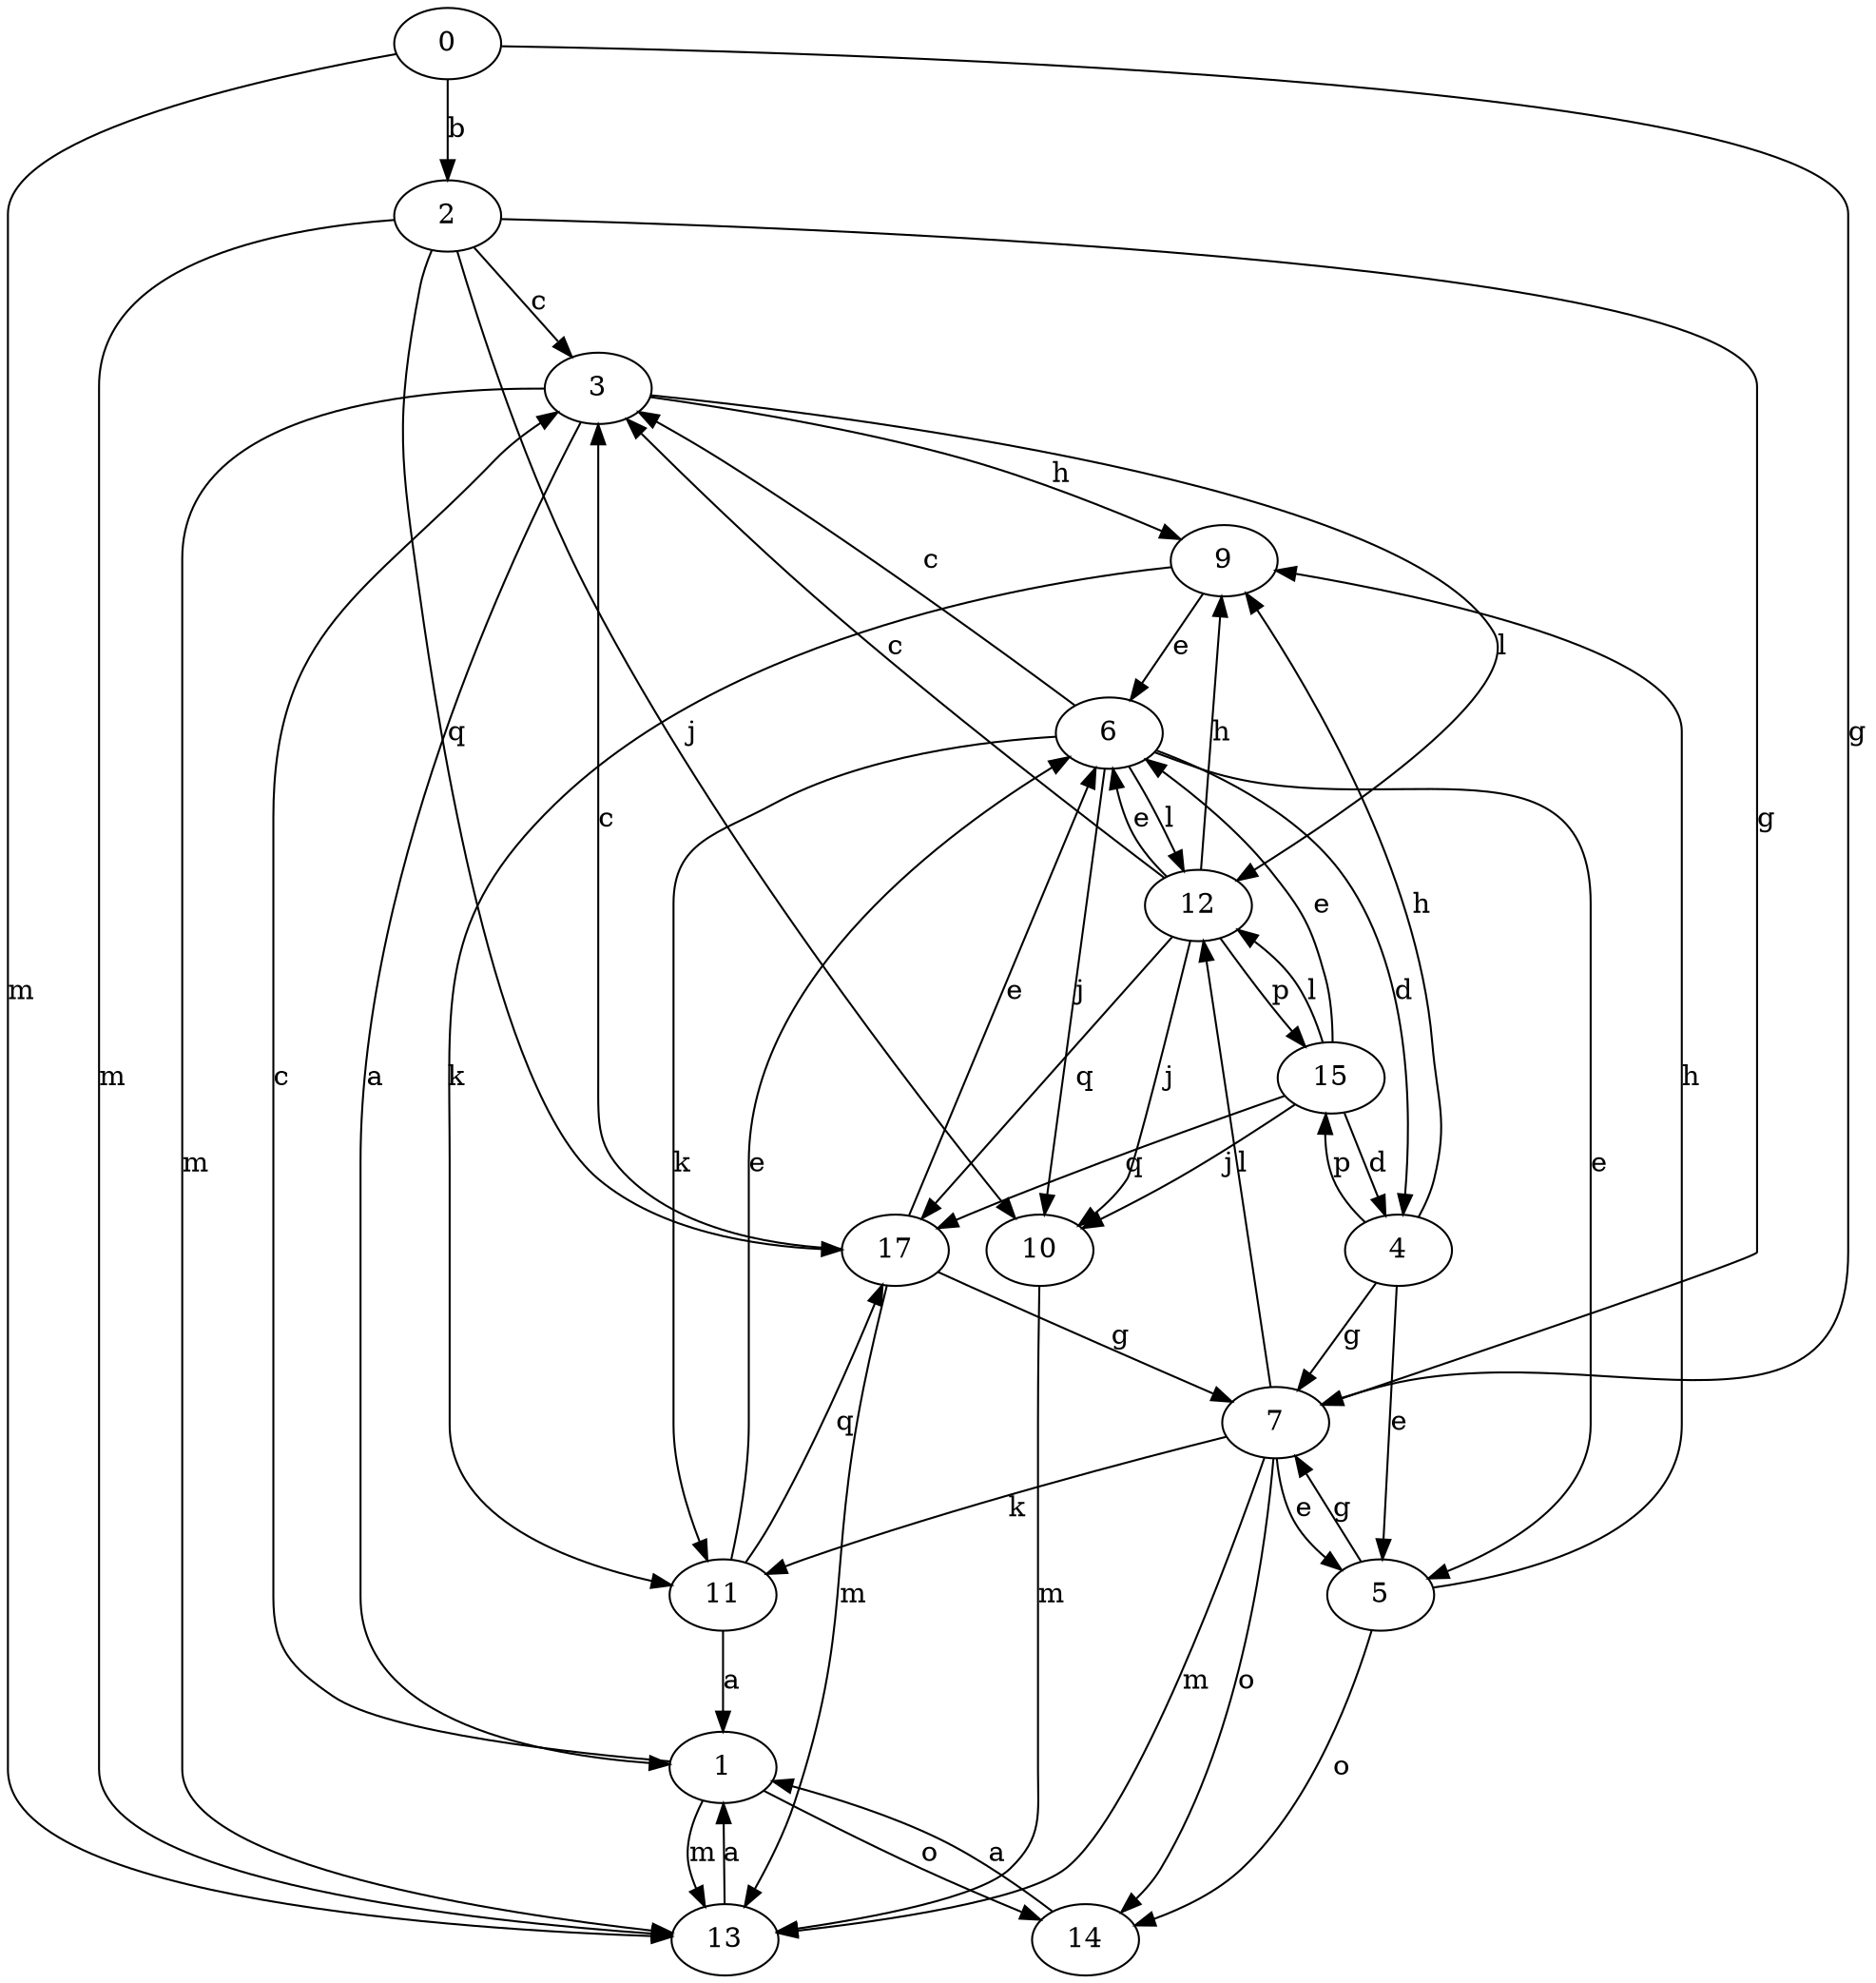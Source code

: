 strict digraph  {
0;
1;
2;
3;
4;
5;
6;
7;
9;
10;
11;
12;
13;
14;
15;
17;
0 -> 2  [label=b];
0 -> 7  [label=g];
0 -> 13  [label=m];
1 -> 3  [label=c];
1 -> 13  [label=m];
1 -> 14  [label=o];
2 -> 3  [label=c];
2 -> 7  [label=g];
2 -> 10  [label=j];
2 -> 13  [label=m];
2 -> 17  [label=q];
3 -> 1  [label=a];
3 -> 9  [label=h];
3 -> 12  [label=l];
3 -> 13  [label=m];
4 -> 5  [label=e];
4 -> 7  [label=g];
4 -> 9  [label=h];
4 -> 15  [label=p];
5 -> 7  [label=g];
5 -> 9  [label=h];
5 -> 14  [label=o];
6 -> 3  [label=c];
6 -> 4  [label=d];
6 -> 5  [label=e];
6 -> 10  [label=j];
6 -> 11  [label=k];
6 -> 12  [label=l];
7 -> 5  [label=e];
7 -> 11  [label=k];
7 -> 12  [label=l];
7 -> 13  [label=m];
7 -> 14  [label=o];
9 -> 6  [label=e];
9 -> 11  [label=k];
10 -> 13  [label=m];
11 -> 1  [label=a];
11 -> 6  [label=e];
11 -> 17  [label=q];
12 -> 3  [label=c];
12 -> 6  [label=e];
12 -> 9  [label=h];
12 -> 10  [label=j];
12 -> 15  [label=p];
12 -> 17  [label=q];
13 -> 1  [label=a];
14 -> 1  [label=a];
15 -> 4  [label=d];
15 -> 6  [label=e];
15 -> 10  [label=j];
15 -> 12  [label=l];
15 -> 17  [label=q];
17 -> 3  [label=c];
17 -> 6  [label=e];
17 -> 7  [label=g];
17 -> 13  [label=m];
}
